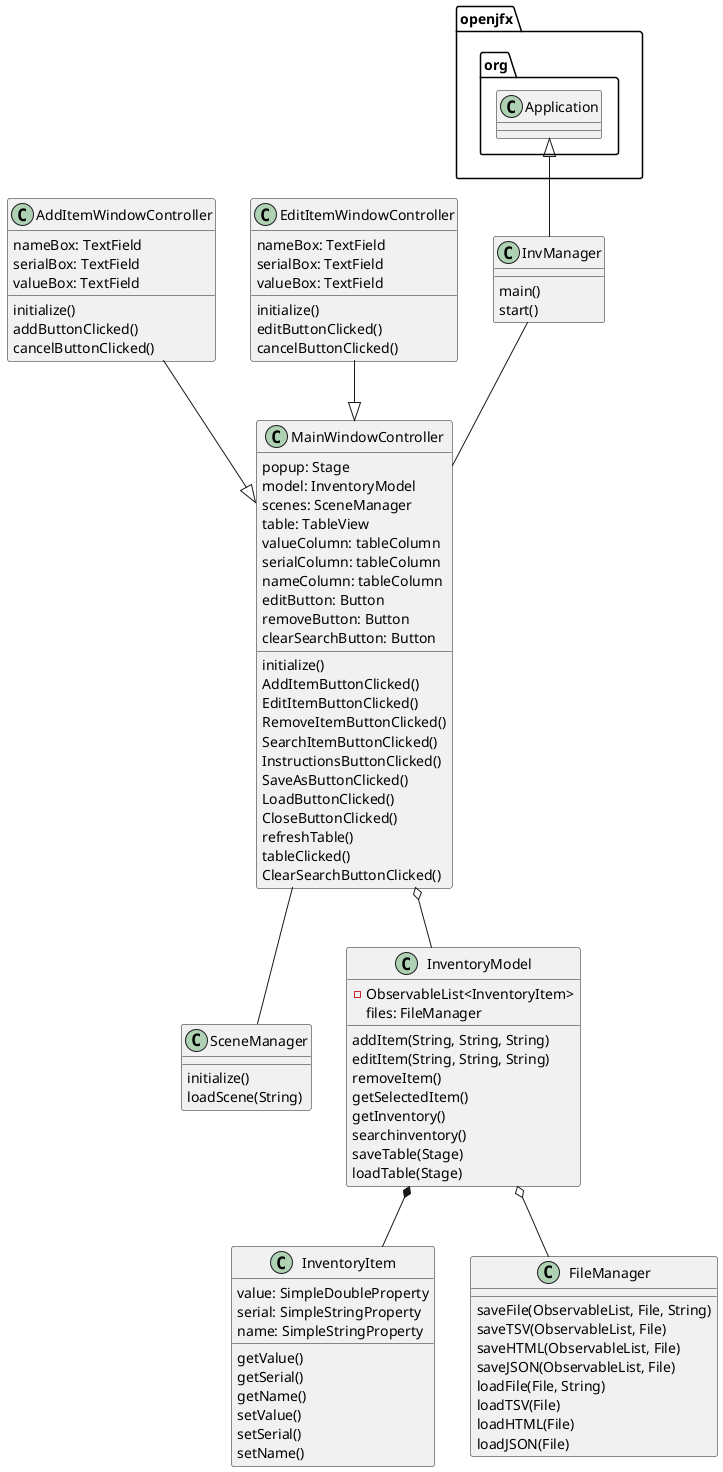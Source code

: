 @startuml

openjfx.org.Application <|== InvManager
InvManager -- MainWindowController
MainWindowController -- SceneManager
MainWindowController o-- InventoryModel
AddItemWindowController --|> MainWindowController
EditItemWindowController --|> MainWindowController
InventoryModel *-- InventoryItem
InventoryModel o-- FileManager

Class InvManager {
    main()
    start()
}
Class SceneManager {
    initialize()
    loadScene(String)
}
Class MainWindowController {
    popup: Stage
    model: InventoryModel
    scenes: SceneManager
    table: TableView
    valueColumn: tableColumn
    serialColumn: tableColumn
    nameColumn: tableColumn
    editButton: Button
    removeButton: Button
    clearSearchButton: Button

    initialize()
    AddItemButtonClicked()
    EditItemButtonClicked()
    RemoveItemButtonClicked()
    SearchItemButtonClicked()
    InstructionsButtonClicked()
    SaveAsButtonClicked()
    LoadButtonClicked()
    CloseButtonClicked()
    refreshTable()
    tableClicked()
    ClearSearchButtonClicked()
}
Class AddItemWindowController {
    nameBox: TextField
    serialBox: TextField
    valueBox: TextField

    initialize()
    addButtonClicked()
    cancelButtonClicked()
}
Class EditItemWindowController {
    nameBox: TextField
    serialBox: TextField
    valueBox: TextField

    initialize()
    editButtonClicked()
    cancelButtonClicked()
}
Class FileManager {
    saveFile(ObservableList, File, String)
    saveTSV(ObservableList, File)
    saveHTML(ObservableList, File)
    saveJSON(ObservableList, File)
    loadFile(File, String)
    loadTSV(File)
    loadHTML(File)
    loadJSON(File)
}
Class InventoryModel {
    - ObservableList<InventoryItem>
    files: FileManager

    addItem(String, String, String)
    editItem(String, String, String)
    removeItem()
    getSelectedItem()
    getInventory()
    searchinventory()
    saveTable(Stage)
    loadTable(Stage)
}
Class InventoryItem {
    value: SimpleDoubleProperty
    serial: SimpleStringProperty
    name: SimpleStringProperty
    getValue()
    getSerial()
    getName()
    setValue()
    setSerial()
    setName()
}
@enduml